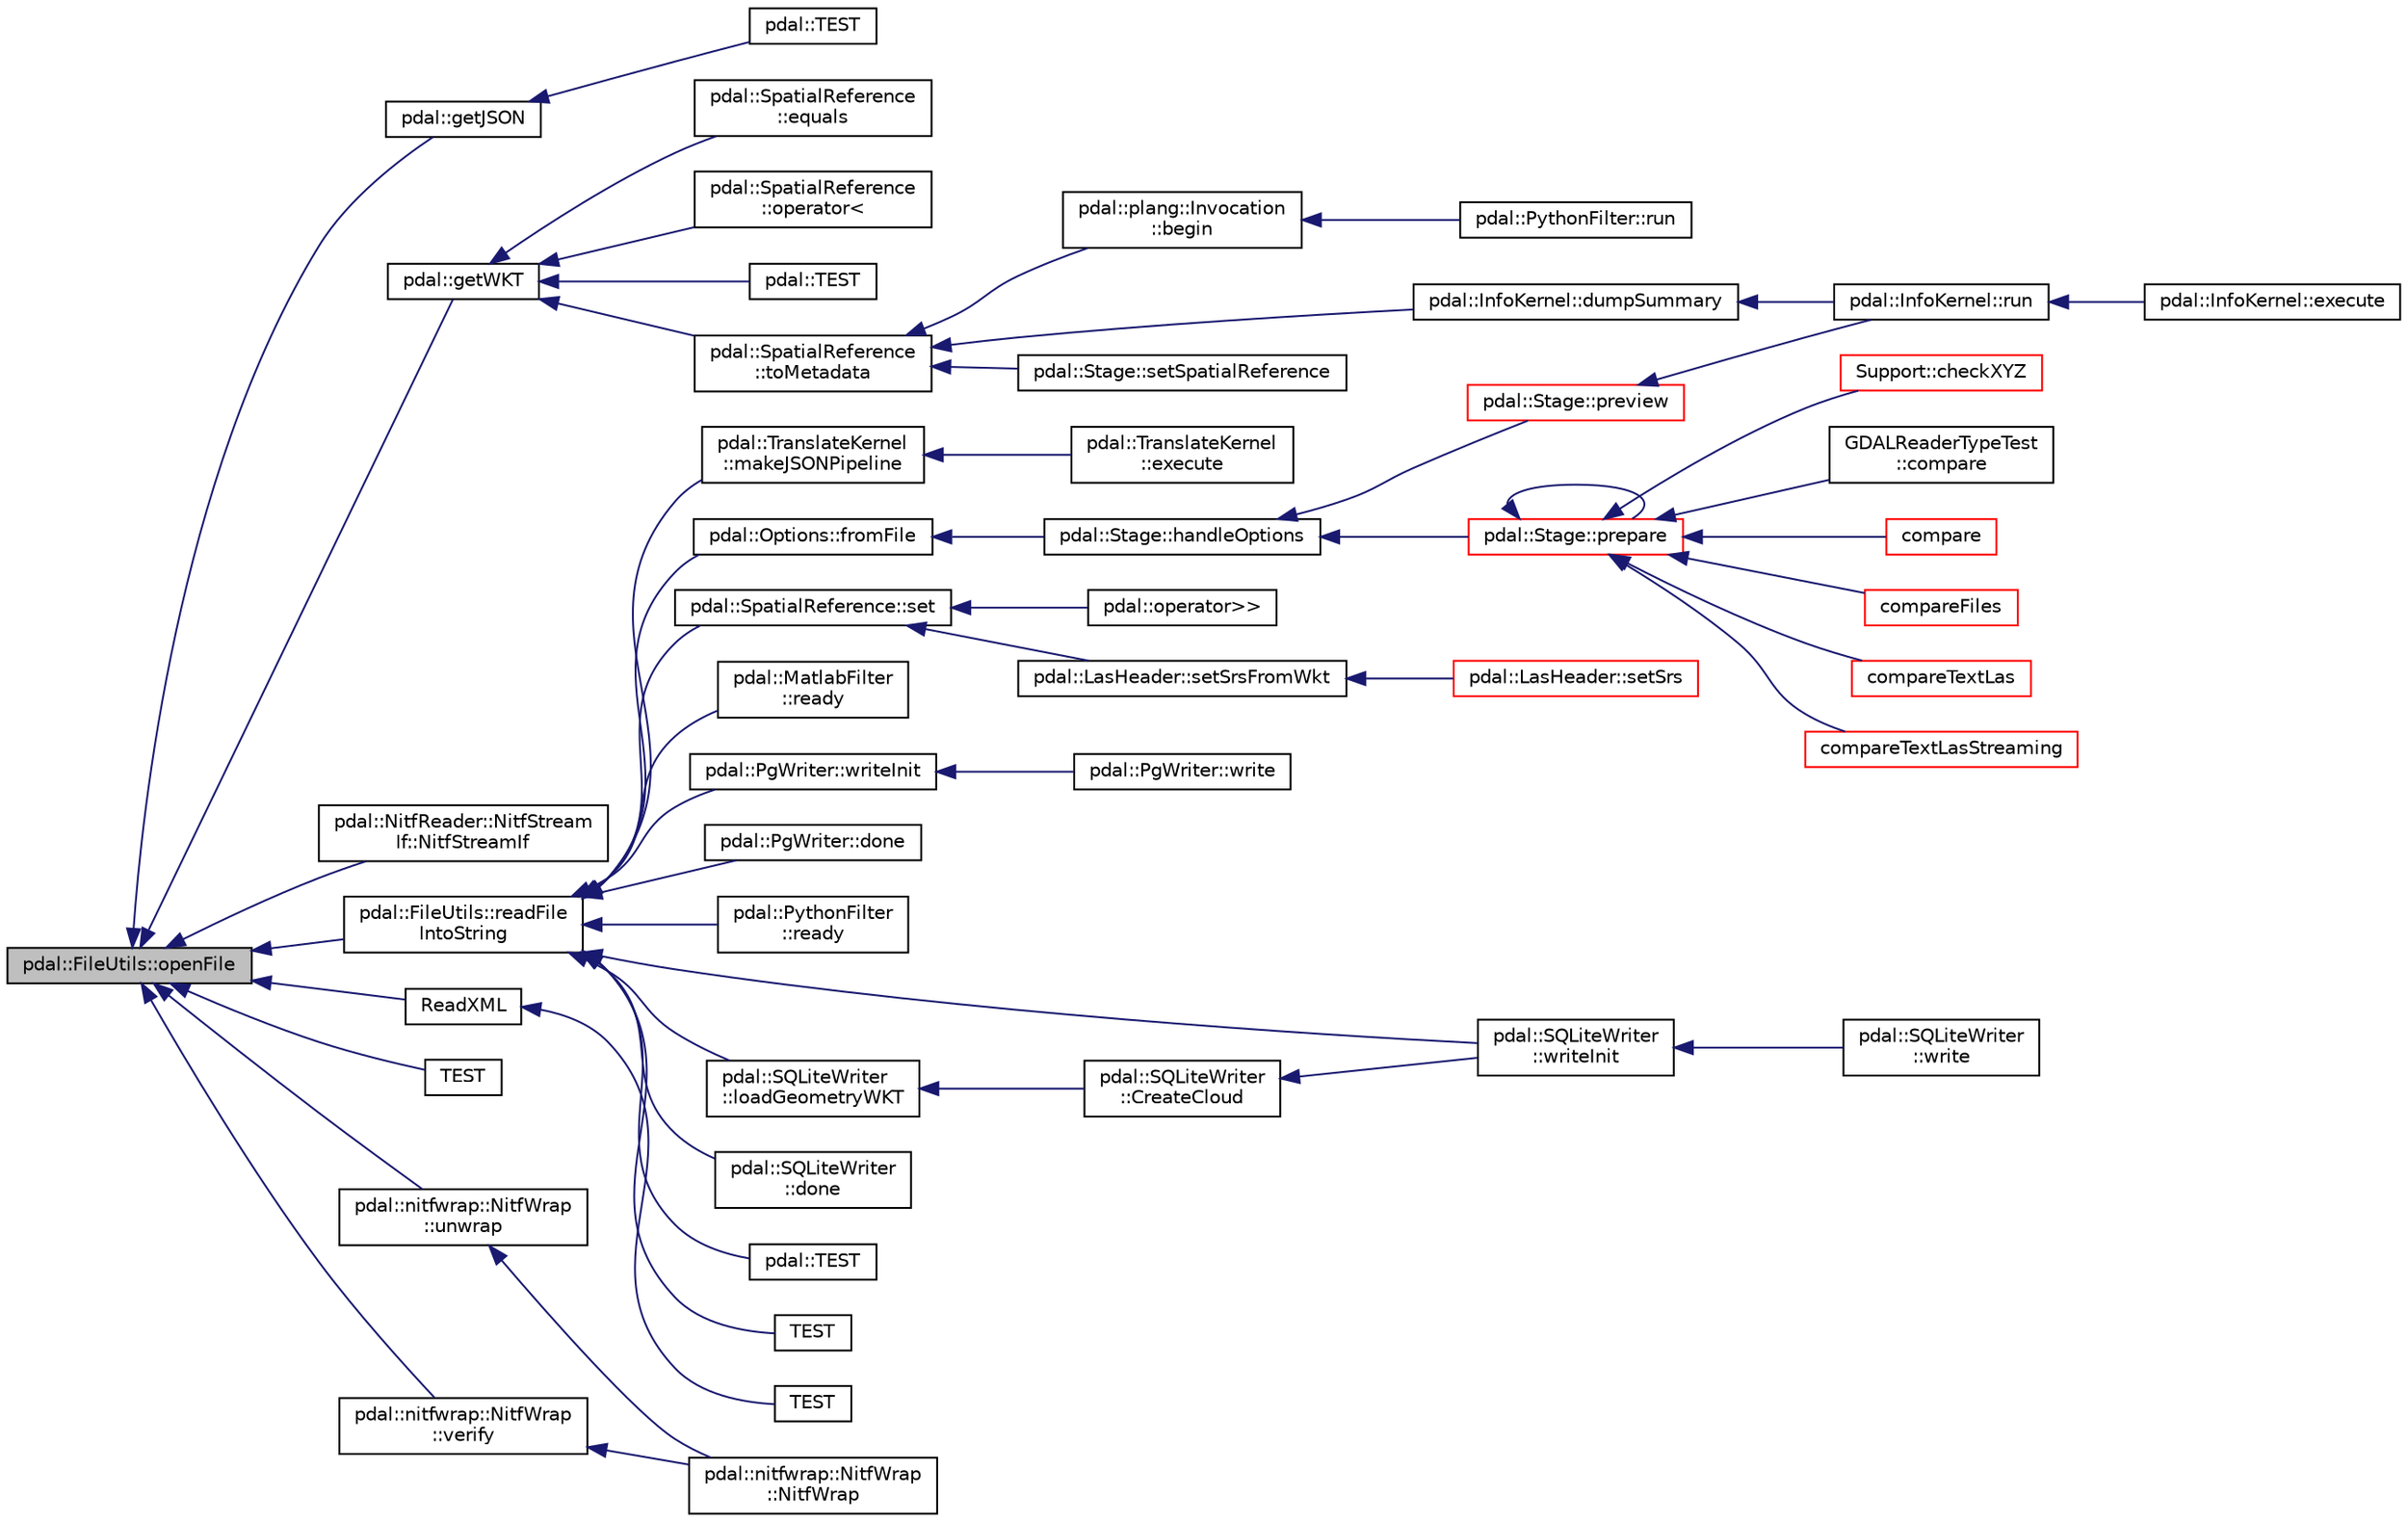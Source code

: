 digraph "pdal::FileUtils::openFile"
{
  edge [fontname="Helvetica",fontsize="10",labelfontname="Helvetica",labelfontsize="10"];
  node [fontname="Helvetica",fontsize="10",shape=record];
  rankdir="LR";
  Node1 [label="pdal::FileUtils::openFile",height=0.2,width=0.4,color="black", fillcolor="grey75", style="filled", fontcolor="black"];
  Node1 -> Node2 [dir="back",color="midnightblue",fontsize="10",style="solid",fontname="Helvetica"];
  Node2 [label="pdal::getJSON",height=0.2,width=0.4,color="black", fillcolor="white", style="filled",URL="$namespacepdal.html#a9a02944d825e2c803eb5b38492151153"];
  Node2 -> Node3 [dir="back",color="midnightblue",fontsize="10",style="solid",fontname="Helvetica"];
  Node3 [label="pdal::TEST",height=0.2,width=0.4,color="black", fillcolor="white", style="filled",URL="$namespacepdal.html#a1b163dd701fb7cf19ff559c14a26c391"];
  Node1 -> Node4 [dir="back",color="midnightblue",fontsize="10",style="solid",fontname="Helvetica"];
  Node4 [label="pdal::getWKT",height=0.2,width=0.4,color="black", fillcolor="white", style="filled",URL="$namespacepdal.html#a5533547ac22c443217a5af2a0a32a985"];
  Node4 -> Node5 [dir="back",color="midnightblue",fontsize="10",style="solid",fontname="Helvetica"];
  Node5 [label="pdal::SpatialReference\l::equals",height=0.2,width=0.4,color="black", fillcolor="white", style="filled",URL="$classpdal_1_1SpatialReference.html#a2c6143234c9936b885f189e08fdcec29"];
  Node4 -> Node6 [dir="back",color="midnightblue",fontsize="10",style="solid",fontname="Helvetica"];
  Node6 [label="pdal::SpatialReference\l::operator\<",height=0.2,width=0.4,color="black", fillcolor="white", style="filled",URL="$classpdal_1_1SpatialReference.html#a2b3cb33a9a9a679735992818b859d00e"];
  Node4 -> Node7 [dir="back",color="midnightblue",fontsize="10",style="solid",fontname="Helvetica"];
  Node7 [label="pdal::TEST",height=0.2,width=0.4,color="black", fillcolor="white", style="filled",URL="$namespacepdal.html#a1a4a26a39088a3bf11d8dad472333e42"];
  Node4 -> Node8 [dir="back",color="midnightblue",fontsize="10",style="solid",fontname="Helvetica"];
  Node8 [label="pdal::SpatialReference\l::toMetadata",height=0.2,width=0.4,color="black", fillcolor="white", style="filled",URL="$classpdal_1_1SpatialReference.html#a21b1fe5de3b2c7b3886bb3262534148c"];
  Node8 -> Node9 [dir="back",color="midnightblue",fontsize="10",style="solid",fontname="Helvetica"];
  Node9 [label="pdal::plang::Invocation\l::begin",height=0.2,width=0.4,color="black", fillcolor="white", style="filled",URL="$classpdal_1_1plang_1_1Invocation.html#adfe14b064df9a0d4dcf2d1da8a7cb1d8"];
  Node9 -> Node10 [dir="back",color="midnightblue",fontsize="10",style="solid",fontname="Helvetica"];
  Node10 [label="pdal::PythonFilter::run",height=0.2,width=0.4,color="black", fillcolor="white", style="filled",URL="$classpdal_1_1PythonFilter.html#a237d32f937771c1f5792170606a440be"];
  Node8 -> Node11 [dir="back",color="midnightblue",fontsize="10",style="solid",fontname="Helvetica"];
  Node11 [label="pdal::InfoKernel::dumpSummary",height=0.2,width=0.4,color="black", fillcolor="white", style="filled",URL="$classpdal_1_1InfoKernel.html#a1565940c4cc3d85bc60bec4c25ba594e"];
  Node11 -> Node12 [dir="back",color="midnightblue",fontsize="10",style="solid",fontname="Helvetica"];
  Node12 [label="pdal::InfoKernel::run",height=0.2,width=0.4,color="black", fillcolor="white", style="filled",URL="$classpdal_1_1InfoKernel.html#a507a4fa6aa98127ddc55bb730bcf6a2f"];
  Node12 -> Node13 [dir="back",color="midnightblue",fontsize="10",style="solid",fontname="Helvetica"];
  Node13 [label="pdal::InfoKernel::execute",height=0.2,width=0.4,color="black", fillcolor="white", style="filled",URL="$classpdal_1_1InfoKernel.html#ac8d3f256fa5d844710b25034f4e22eaa"];
  Node8 -> Node14 [dir="back",color="midnightblue",fontsize="10",style="solid",fontname="Helvetica"];
  Node14 [label="pdal::Stage::setSpatialReference",height=0.2,width=0.4,color="black", fillcolor="white", style="filled",URL="$classpdal_1_1Stage.html#a41a9256cb192960a1f5f172897e52e65"];
  Node1 -> Node15 [dir="back",color="midnightblue",fontsize="10",style="solid",fontname="Helvetica"];
  Node15 [label="pdal::NitfReader::NitfStream\lIf::NitfStreamIf",height=0.2,width=0.4,color="black", fillcolor="white", style="filled",URL="$classpdal_1_1NitfReader_1_1NitfStreamIf.html#a7bf2b33567393d4897e55de882f43829"];
  Node1 -> Node16 [dir="back",color="midnightblue",fontsize="10",style="solid",fontname="Helvetica"];
  Node16 [label="pdal::FileUtils::readFile\lIntoString",height=0.2,width=0.4,color="black", fillcolor="white", style="filled",URL="$namespacepdal_1_1FileUtils.html#a183613921413dc5f8fe3efe45763945c"];
  Node16 -> Node17 [dir="back",color="midnightblue",fontsize="10",style="solid",fontname="Helvetica"];
  Node17 [label="pdal::TranslateKernel\l::makeJSONPipeline",height=0.2,width=0.4,color="black", fillcolor="white", style="filled",URL="$classpdal_1_1TranslateKernel.html#acf9dfedffb270ff71f0f73792cd3e87e"];
  Node17 -> Node18 [dir="back",color="midnightblue",fontsize="10",style="solid",fontname="Helvetica"];
  Node18 [label="pdal::TranslateKernel\l::execute",height=0.2,width=0.4,color="black", fillcolor="white", style="filled",URL="$classpdal_1_1TranslateKernel.html#a29dcfe64f27066795c729465ffbef49c"];
  Node16 -> Node19 [dir="back",color="midnightblue",fontsize="10",style="solid",fontname="Helvetica"];
  Node19 [label="pdal::Options::fromFile",height=0.2,width=0.4,color="black", fillcolor="white", style="filled",URL="$classpdal_1_1Options.html#a541bdbfe72511dad8a22236f0a3cb2ab"];
  Node19 -> Node20 [dir="back",color="midnightblue",fontsize="10",style="solid",fontname="Helvetica"];
  Node20 [label="pdal::Stage::handleOptions",height=0.2,width=0.4,color="black", fillcolor="white", style="filled",URL="$classpdal_1_1Stage.html#a75f17f9b67f48f6aab1d98aadefc4d5c"];
  Node20 -> Node21 [dir="back",color="midnightblue",fontsize="10",style="solid",fontname="Helvetica"];
  Node21 [label="pdal::Stage::prepare",height=0.2,width=0.4,color="red", fillcolor="white", style="filled",URL="$classpdal_1_1Stage.html#a4b9296a59f8852b3d08630f1086bfbea"];
  Node21 -> Node22 [dir="back",color="midnightblue",fontsize="10",style="solid",fontname="Helvetica"];
  Node22 [label="Support::checkXYZ",height=0.2,width=0.4,color="red", fillcolor="white", style="filled",URL="$classSupport.html#a0f6b5ed9b20a213a0607f3b989b81cec"];
  Node21 -> Node23 [dir="back",color="midnightblue",fontsize="10",style="solid",fontname="Helvetica"];
  Node23 [label="GDALReaderTypeTest\l::compare",height=0.2,width=0.4,color="black", fillcolor="white", style="filled",URL="$classGDALReaderTypeTest.html#a7ccb2f33deda3d1840509c81f3718ca8"];
  Node21 -> Node24 [dir="back",color="midnightblue",fontsize="10",style="solid",fontname="Helvetica"];
  Node24 [label="compare",height=0.2,width=0.4,color="red", fillcolor="white", style="filled",URL="$OCITest_8cpp.html#aa992a42d3b52c376e3902f1412402781"];
  Node21 -> Node25 [dir="back",color="midnightblue",fontsize="10",style="solid",fontname="Helvetica"];
  Node25 [label="compareFiles",height=0.2,width=0.4,color="red", fillcolor="white", style="filled",URL="$LasWriterTest_8cpp.html#a3303a951654ed83ac6abc2a44e07b2d3"];
  Node21 -> Node26 [dir="back",color="midnightblue",fontsize="10",style="solid",fontname="Helvetica"];
  Node26 [label="compareTextLas",height=0.2,width=0.4,color="red", fillcolor="white", style="filled",URL="$TextReaderTest_8cpp.html#a509a22500d50c63ed7f1575067f5879d"];
  Node21 -> Node27 [dir="back",color="midnightblue",fontsize="10",style="solid",fontname="Helvetica"];
  Node27 [label="compareTextLasStreaming",height=0.2,width=0.4,color="red", fillcolor="white", style="filled",URL="$TextReaderTest_8cpp.html#afffb357c566f20e6383568d28525817a"];
  Node21 -> Node21 [dir="back",color="midnightblue",fontsize="10",style="solid",fontname="Helvetica"];
  Node20 -> Node28 [dir="back",color="midnightblue",fontsize="10",style="solid",fontname="Helvetica"];
  Node28 [label="pdal::Stage::preview",height=0.2,width=0.4,color="red", fillcolor="white", style="filled",URL="$classpdal_1_1Stage.html#a25bb5ef4315f98fb88657876077ae7e4"];
  Node28 -> Node12 [dir="back",color="midnightblue",fontsize="10",style="solid",fontname="Helvetica"];
  Node16 -> Node29 [dir="back",color="midnightblue",fontsize="10",style="solid",fontname="Helvetica"];
  Node29 [label="pdal::SpatialReference::set",height=0.2,width=0.4,color="black", fillcolor="white", style="filled",URL="$classpdal_1_1SpatialReference.html#a703ac7b3efc133deb36ad56416284ba7"];
  Node29 -> Node30 [dir="back",color="midnightblue",fontsize="10",style="solid",fontname="Helvetica"];
  Node30 [label="pdal::operator\>\>",height=0.2,width=0.4,color="black", fillcolor="white", style="filled",URL="$namespacepdal.html#a15c6c8de1202ba7f8067ad02df603177"];
  Node29 -> Node31 [dir="back",color="midnightblue",fontsize="10",style="solid",fontname="Helvetica"];
  Node31 [label="pdal::LasHeader::setSrsFromWkt",height=0.2,width=0.4,color="black", fillcolor="white", style="filled",URL="$classpdal_1_1LasHeader.html#a61632ae01a0cbb279c3b15f4e6878c44"];
  Node31 -> Node32 [dir="back",color="midnightblue",fontsize="10",style="solid",fontname="Helvetica"];
  Node32 [label="pdal::LasHeader::setSrs",height=0.2,width=0.4,color="red", fillcolor="white", style="filled",URL="$classpdal_1_1LasHeader.html#a940d819d418dcd815466fe98f292dab5"];
  Node16 -> Node33 [dir="back",color="midnightblue",fontsize="10",style="solid",fontname="Helvetica"];
  Node33 [label="pdal::MatlabFilter\l::ready",height=0.2,width=0.4,color="black", fillcolor="white", style="filled",URL="$classpdal_1_1MatlabFilter.html#ae6531cf2226789e427db3e49d50d5fc9"];
  Node16 -> Node34 [dir="back",color="midnightblue",fontsize="10",style="solid",fontname="Helvetica"];
  Node34 [label="pdal::PgWriter::writeInit",height=0.2,width=0.4,color="black", fillcolor="white", style="filled",URL="$classpdal_1_1PgWriter.html#a533424111db08989e4d3a670e9db884f"];
  Node34 -> Node35 [dir="back",color="midnightblue",fontsize="10",style="solid",fontname="Helvetica"];
  Node35 [label="pdal::PgWriter::write",height=0.2,width=0.4,color="black", fillcolor="white", style="filled",URL="$classpdal_1_1PgWriter.html#a75d2fa0130cb17470e69425c0b866635"];
  Node16 -> Node36 [dir="back",color="midnightblue",fontsize="10",style="solid",fontname="Helvetica"];
  Node36 [label="pdal::PgWriter::done",height=0.2,width=0.4,color="black", fillcolor="white", style="filled",URL="$classpdal_1_1PgWriter.html#ac96f312d6b89daab3653f3072d0a899d"];
  Node16 -> Node37 [dir="back",color="midnightblue",fontsize="10",style="solid",fontname="Helvetica"];
  Node37 [label="pdal::PythonFilter\l::ready",height=0.2,width=0.4,color="black", fillcolor="white", style="filled",URL="$classpdal_1_1PythonFilter.html#a41e46c27dc25ccef5dacbf207c4602fc"];
  Node16 -> Node38 [dir="back",color="midnightblue",fontsize="10",style="solid",fontname="Helvetica"];
  Node38 [label="pdal::SQLiteWriter\l::writeInit",height=0.2,width=0.4,color="black", fillcolor="white", style="filled",URL="$classpdal_1_1SQLiteWriter.html#aeb1ac7f6fa795c2c0c47eff286aae3a0"];
  Node38 -> Node39 [dir="back",color="midnightblue",fontsize="10",style="solid",fontname="Helvetica"];
  Node39 [label="pdal::SQLiteWriter\l::write",height=0.2,width=0.4,color="black", fillcolor="white", style="filled",URL="$classpdal_1_1SQLiteWriter.html#a258990451ca91103f10913812e5ef623"];
  Node16 -> Node40 [dir="back",color="midnightblue",fontsize="10",style="solid",fontname="Helvetica"];
  Node40 [label="pdal::SQLiteWriter\l::loadGeometryWKT",height=0.2,width=0.4,color="black", fillcolor="white", style="filled",URL="$classpdal_1_1SQLiteWriter.html#a698025ff93d422b5cd3d9209310b4971"];
  Node40 -> Node41 [dir="back",color="midnightblue",fontsize="10",style="solid",fontname="Helvetica"];
  Node41 [label="pdal::SQLiteWriter\l::CreateCloud",height=0.2,width=0.4,color="black", fillcolor="white", style="filled",URL="$classpdal_1_1SQLiteWriter.html#abe82618f125304df98d7719e6078fc0a"];
  Node41 -> Node38 [dir="back",color="midnightblue",fontsize="10",style="solid",fontname="Helvetica"];
  Node16 -> Node42 [dir="back",color="midnightblue",fontsize="10",style="solid",fontname="Helvetica"];
  Node42 [label="pdal::SQLiteWriter\l::done",height=0.2,width=0.4,color="black", fillcolor="white", style="filled",URL="$classpdal_1_1SQLiteWriter.html#aa9c6e9abf8194b71dbe8cbb8cb88d21f"];
  Node16 -> Node43 [dir="back",color="midnightblue",fontsize="10",style="solid",fontname="Helvetica"];
  Node43 [label="pdal::TEST",height=0.2,width=0.4,color="black", fillcolor="white", style="filled",URL="$namespacepdal.html#aa06938168593f61abd59b9a856423fe5"];
  Node16 -> Node44 [dir="back",color="midnightblue",fontsize="10",style="solid",fontname="Helvetica"];
  Node44 [label="TEST",height=0.2,width=0.4,color="black", fillcolor="white", style="filled",URL="$FileUtilsTest_8cpp.html#a42610b6ba5f9dedcf1cc3e92df1d6268"];
  Node1 -> Node45 [dir="back",color="midnightblue",fontsize="10",style="solid",fontname="Helvetica"];
  Node45 [label="ReadXML",height=0.2,width=0.4,color="black", fillcolor="white", style="filled",URL="$XMLSchemaTest_8cpp.html#a23b868b855748f40d64a0db31da41114"];
  Node45 -> Node46 [dir="back",color="midnightblue",fontsize="10",style="solid",fontname="Helvetica"];
  Node46 [label="TEST",height=0.2,width=0.4,color="black", fillcolor="white", style="filled",URL="$XMLSchemaTest_8cpp.html#a8d92729a6dec8a78f72d3bb63a68cd83"];
  Node1 -> Node47 [dir="back",color="midnightblue",fontsize="10",style="solid",fontname="Helvetica"];
  Node47 [label="TEST",height=0.2,width=0.4,color="black", fillcolor="white", style="filled",URL="$FileUtilsTest_8cpp.html#a3ed972b865f5ecc3d9b7851abfcea2ea"];
  Node1 -> Node48 [dir="back",color="midnightblue",fontsize="10",style="solid",fontname="Helvetica"];
  Node48 [label="pdal::nitfwrap::NitfWrap\l::unwrap",height=0.2,width=0.4,color="black", fillcolor="white", style="filled",URL="$classpdal_1_1nitfwrap_1_1NitfWrap.html#a427c1cc359051aed8f90ec5ba317de89"];
  Node48 -> Node49 [dir="back",color="midnightblue",fontsize="10",style="solid",fontname="Helvetica"];
  Node49 [label="pdal::nitfwrap::NitfWrap\l::NitfWrap",height=0.2,width=0.4,color="black", fillcolor="white", style="filled",URL="$classpdal_1_1nitfwrap_1_1NitfWrap.html#a507defc6c08af645c161ee875c58374a"];
  Node1 -> Node50 [dir="back",color="midnightblue",fontsize="10",style="solid",fontname="Helvetica"];
  Node50 [label="pdal::nitfwrap::NitfWrap\l::verify",height=0.2,width=0.4,color="black", fillcolor="white", style="filled",URL="$classpdal_1_1nitfwrap_1_1NitfWrap.html#aba62e4c086a16ff4d1a3b1c014dbbcc4"];
  Node50 -> Node49 [dir="back",color="midnightblue",fontsize="10",style="solid",fontname="Helvetica"];
}

